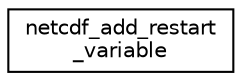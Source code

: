 digraph "Graphical Class Hierarchy"
{
 // INTERACTIVE_SVG=YES
 // LATEX_PDF_SIZE
  edge [fontname="Helvetica",fontsize="10",labelfontname="Helvetica",labelfontsize="10"];
  node [fontname="Helvetica",fontsize="10",shape=record];
  rankdir="LR";
  Node0 [label="netcdf_add_restart\l_variable",height=0.2,width=0.4,color="black", fillcolor="white", style="filled",URL="$interfacenetcdf__io__mod_1_1netcdf__add__restart__variable.html",tooltip=" "];
}
